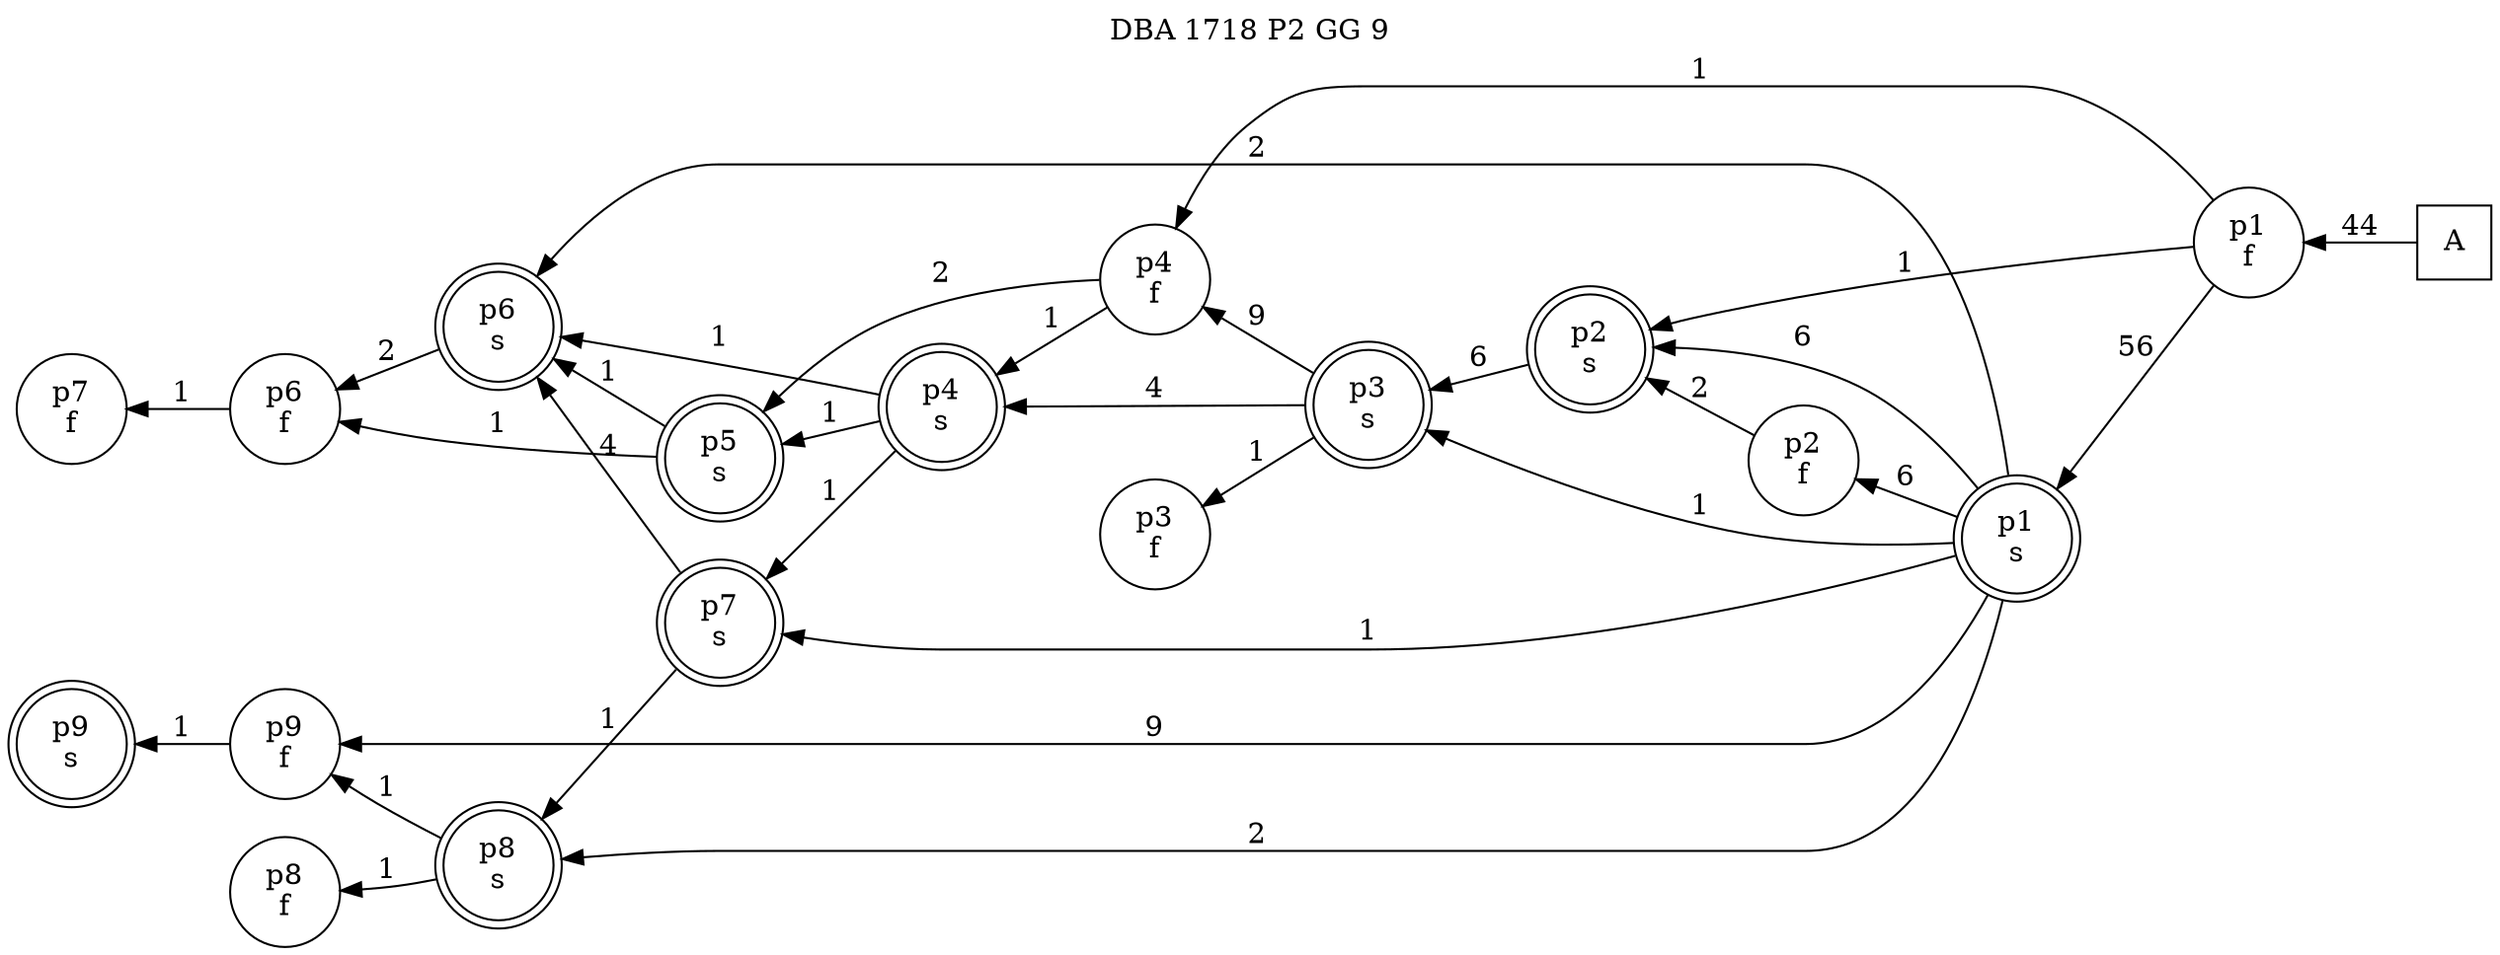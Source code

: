 digraph DBA_1718_P2_GG_9_GOOD {
labelloc="tl"
label= " DBA 1718 P2 GG 9 "
rankdir="RL";
"A" [shape="square" label="A"]
"p1_f" [shape="circle" label="p1
f"]
"p1_s" [shape="doublecircle" label="p1
s"]
"p2_f" [shape="circle" label="p2
f"]
"p2_s" [shape="doublecircle" label="p2
s"]
"p3_s" [shape="doublecircle" label="p3
s"]
"p4_f" [shape="circle" label="p4
f"]
"p5_s" [shape="doublecircle" label="p5
s"]
"p6_f" [shape="circle" label="p6
f"]
"p7_f" [shape="circle" label="p7
f"]
"p4_s" [shape="doublecircle" label="p4
s"]
"p7_s" [shape="doublecircle" label="p7
s"]
"p6_s" [shape="doublecircle" label="p6
s"]
"p9_f" [shape="circle" label="p9
f"]
"p3_f" [shape="circle" label="p3
f"]
"p8_s" [shape="doublecircle" label="p8
s"]
"p8_f" [shape="circle" label="p8
f"]
"p9_s" [shape="doublecircle" label="p9
s"]
"A" -> "p1_f" [ label=44]
"p1_f" -> "p1_s" [ label=56]
"p1_f" -> "p2_s" [ label=1]
"p1_f" -> "p4_f" [ label=1]
"p1_s" -> "p2_f" [ label=6]
"p1_s" -> "p2_s" [ label=6]
"p1_s" -> "p3_s" [ label=1]
"p1_s" -> "p7_s" [ label=1]
"p1_s" -> "p6_s" [ label=2]
"p1_s" -> "p9_f" [ label=9]
"p1_s" -> "p8_s" [ label=2]
"p2_f" -> "p2_s" [ label=2]
"p2_s" -> "p3_s" [ label=6]
"p3_s" -> "p4_f" [ label=9]
"p3_s" -> "p4_s" [ label=4]
"p3_s" -> "p3_f" [ label=1]
"p4_f" -> "p5_s" [ label=2]
"p4_f" -> "p4_s" [ label=1]
"p5_s" -> "p6_f" [ label=1]
"p5_s" -> "p6_s" [ label=1]
"p6_f" -> "p7_f" [ label=1]
"p4_s" -> "p5_s" [ label=1]
"p4_s" -> "p7_s" [ label=1]
"p4_s" -> "p6_s" [ label=1]
"p7_s" -> "p6_s" [ label=4]
"p7_s" -> "p8_s" [ label=1]
"p6_s" -> "p6_f" [ label=2]
"p9_f" -> "p9_s" [ label=1]
"p8_s" -> "p9_f" [ label=1]
"p8_s" -> "p8_f" [ label=1]
}
